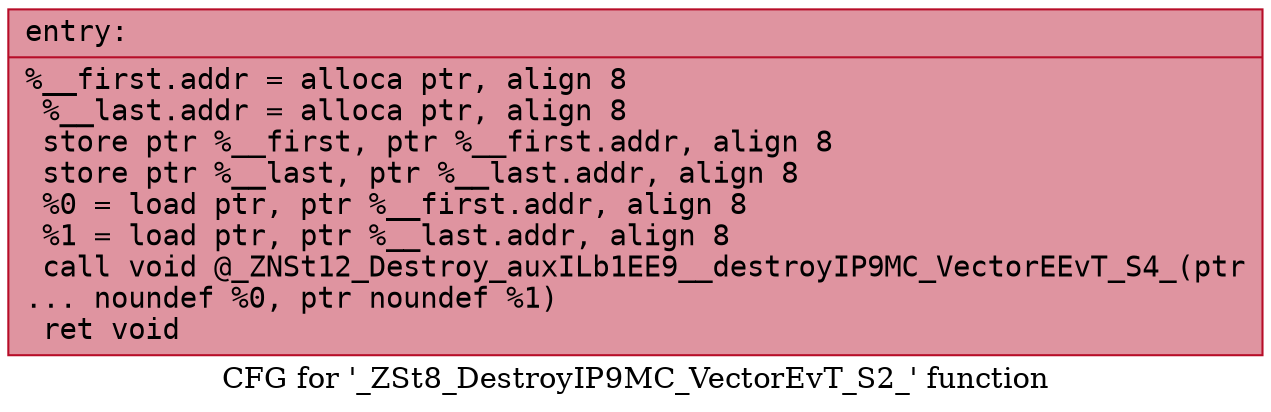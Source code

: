digraph "CFG for '_ZSt8_DestroyIP9MC_VectorEvT_S2_' function" {
	label="CFG for '_ZSt8_DestroyIP9MC_VectorEvT_S2_' function";

	Node0x55dab48685f0 [shape=record,color="#b70d28ff", style=filled, fillcolor="#b70d2870" fontname="Courier",label="{entry:\l|  %__first.addr = alloca ptr, align 8\l  %__last.addr = alloca ptr, align 8\l  store ptr %__first, ptr %__first.addr, align 8\l  store ptr %__last, ptr %__last.addr, align 8\l  %0 = load ptr, ptr %__first.addr, align 8\l  %1 = load ptr, ptr %__last.addr, align 8\l  call void @_ZNSt12_Destroy_auxILb1EE9__destroyIP9MC_VectorEEvT_S4_(ptr\l... noundef %0, ptr noundef %1)\l  ret void\l}"];
}
